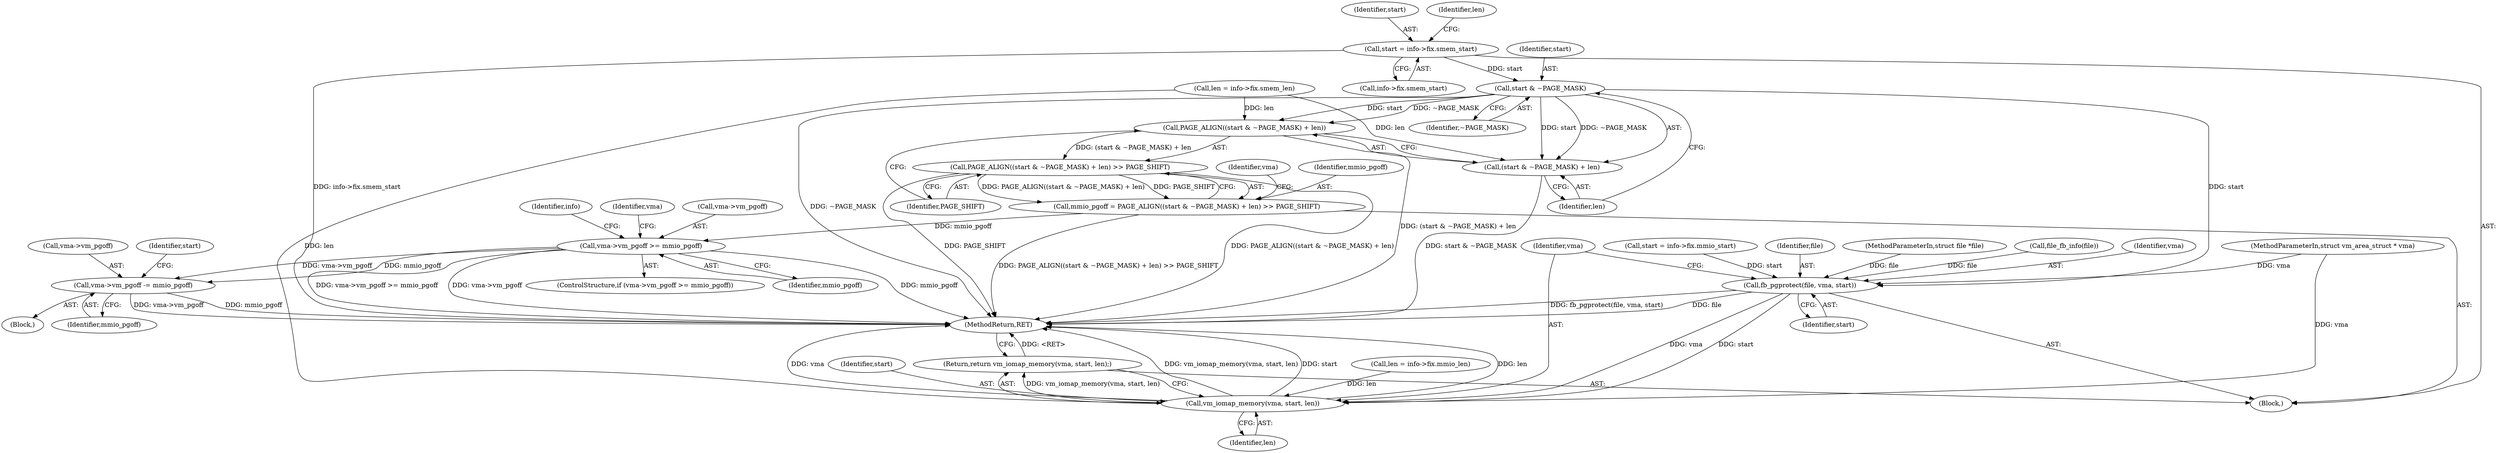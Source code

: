 digraph "0_linux_fc9bbca8f650e5f738af8806317c0a041a48ae4a@pointer" {
"1000154" [label="(Call,start = info->fix.smem_start)"];
"1000173" [label="(Call,start & ~PAGE_MASK)"];
"1000171" [label="(Call,PAGE_ALIGN((start & ~PAGE_MASK) + len))"];
"1000170" [label="(Call,PAGE_ALIGN((start & ~PAGE_MASK) + len) >> PAGE_SHIFT)"];
"1000168" [label="(Call,mmio_pgoff = PAGE_ALIGN((start & ~PAGE_MASK) + len) >> PAGE_SHIFT)"];
"1000179" [label="(Call,vma->vm_pgoff >= mmio_pgoff)"];
"1000185" [label="(Call,vma->vm_pgoff -= mmio_pgoff)"];
"1000172" [label="(Call,(start & ~PAGE_MASK) + len)"];
"1000217" [label="(Call,fb_pgprotect(file, vma, start))"];
"1000222" [label="(Call,vm_iomap_memory(vma, start, len))"];
"1000221" [label="(Return,return vm_iomap_memory(vma, start, len);)"];
"1000154" [label="(Call,start = info->fix.smem_start)"];
"1000168" [label="(Call,mmio_pgoff = PAGE_ALIGN((start & ~PAGE_MASK) + len) >> PAGE_SHIFT)"];
"1000220" [label="(Identifier,start)"];
"1000189" [label="(Identifier,mmio_pgoff)"];
"1000190" [label="(Call,start = info->fix.mmio_start)"];
"1000217" [label="(Call,fb_pgprotect(file, vma, start))"];
"1000185" [label="(Call,vma->vm_pgoff -= mmio_pgoff)"];
"1000175" [label="(Identifier,~PAGE_MASK)"];
"1000176" [label="(Identifier,len)"];
"1000155" [label="(Identifier,start)"];
"1000169" [label="(Identifier,mmio_pgoff)"];
"1000179" [label="(Call,vma->vm_pgoff >= mmio_pgoff)"];
"1000224" [label="(Identifier,start)"];
"1000226" [label="(MethodReturn,RET)"];
"1000174" [label="(Identifier,start)"];
"1000218" [label="(Identifier,file)"];
"1000171" [label="(Call,PAGE_ALIGN((start & ~PAGE_MASK) + len))"];
"1000170" [label="(Call,PAGE_ALIGN((start & ~PAGE_MASK) + len) >> PAGE_SHIFT)"];
"1000108" [label="(Call,file_fb_info(file))"];
"1000225" [label="(Identifier,len)"];
"1000162" [label="(Identifier,len)"];
"1000187" [label="(Identifier,vma)"];
"1000178" [label="(ControlStructure,if (vma->vm_pgoff >= mmio_pgoff))"];
"1000181" [label="(Identifier,vma)"];
"1000180" [label="(Call,vma->vm_pgoff)"];
"1000161" [label="(Call,len = info->fix.smem_len)"];
"1000219" [label="(Identifier,vma)"];
"1000186" [label="(Call,vma->vm_pgoff)"];
"1000177" [label="(Identifier,PAGE_SHIFT)"];
"1000104" [label="(Block,)"];
"1000173" [label="(Call,start & ~PAGE_MASK)"];
"1000222" [label="(Call,vm_iomap_memory(vma, start, len))"];
"1000207" [label="(Identifier,info)"];
"1000221" [label="(Return,return vm_iomap_memory(vma, start, len);)"];
"1000156" [label="(Call,info->fix.smem_start)"];
"1000184" [label="(Block,)"];
"1000191" [label="(Identifier,start)"];
"1000223" [label="(Identifier,vma)"];
"1000103" [label="(MethodParameterIn,struct vm_area_struct * vma)"];
"1000183" [label="(Identifier,mmio_pgoff)"];
"1000102" [label="(MethodParameterIn,struct file *file)"];
"1000197" [label="(Call,len = info->fix.mmio_len)"];
"1000172" [label="(Call,(start & ~PAGE_MASK) + len)"];
"1000154" -> "1000104"  [label="AST: "];
"1000154" -> "1000156"  [label="CFG: "];
"1000155" -> "1000154"  [label="AST: "];
"1000156" -> "1000154"  [label="AST: "];
"1000162" -> "1000154"  [label="CFG: "];
"1000154" -> "1000226"  [label="DDG: info->fix.smem_start"];
"1000154" -> "1000173"  [label="DDG: start"];
"1000173" -> "1000172"  [label="AST: "];
"1000173" -> "1000175"  [label="CFG: "];
"1000174" -> "1000173"  [label="AST: "];
"1000175" -> "1000173"  [label="AST: "];
"1000176" -> "1000173"  [label="CFG: "];
"1000173" -> "1000226"  [label="DDG: ~PAGE_MASK"];
"1000173" -> "1000171"  [label="DDG: start"];
"1000173" -> "1000171"  [label="DDG: ~PAGE_MASK"];
"1000173" -> "1000172"  [label="DDG: start"];
"1000173" -> "1000172"  [label="DDG: ~PAGE_MASK"];
"1000173" -> "1000217"  [label="DDG: start"];
"1000171" -> "1000170"  [label="AST: "];
"1000171" -> "1000172"  [label="CFG: "];
"1000172" -> "1000171"  [label="AST: "];
"1000177" -> "1000171"  [label="CFG: "];
"1000171" -> "1000226"  [label="DDG: (start & ~PAGE_MASK) + len"];
"1000171" -> "1000170"  [label="DDG: (start & ~PAGE_MASK) + len"];
"1000161" -> "1000171"  [label="DDG: len"];
"1000170" -> "1000168"  [label="AST: "];
"1000170" -> "1000177"  [label="CFG: "];
"1000177" -> "1000170"  [label="AST: "];
"1000168" -> "1000170"  [label="CFG: "];
"1000170" -> "1000226"  [label="DDG: PAGE_ALIGN((start & ~PAGE_MASK) + len)"];
"1000170" -> "1000226"  [label="DDG: PAGE_SHIFT"];
"1000170" -> "1000168"  [label="DDG: PAGE_ALIGN((start & ~PAGE_MASK) + len)"];
"1000170" -> "1000168"  [label="DDG: PAGE_SHIFT"];
"1000168" -> "1000104"  [label="AST: "];
"1000169" -> "1000168"  [label="AST: "];
"1000181" -> "1000168"  [label="CFG: "];
"1000168" -> "1000226"  [label="DDG: PAGE_ALIGN((start & ~PAGE_MASK) + len) >> PAGE_SHIFT"];
"1000168" -> "1000179"  [label="DDG: mmio_pgoff"];
"1000179" -> "1000178"  [label="AST: "];
"1000179" -> "1000183"  [label="CFG: "];
"1000180" -> "1000179"  [label="AST: "];
"1000183" -> "1000179"  [label="AST: "];
"1000187" -> "1000179"  [label="CFG: "];
"1000207" -> "1000179"  [label="CFG: "];
"1000179" -> "1000226"  [label="DDG: vma->vm_pgoff >= mmio_pgoff"];
"1000179" -> "1000226"  [label="DDG: vma->vm_pgoff"];
"1000179" -> "1000226"  [label="DDG: mmio_pgoff"];
"1000179" -> "1000185"  [label="DDG: mmio_pgoff"];
"1000179" -> "1000185"  [label="DDG: vma->vm_pgoff"];
"1000185" -> "1000184"  [label="AST: "];
"1000185" -> "1000189"  [label="CFG: "];
"1000186" -> "1000185"  [label="AST: "];
"1000189" -> "1000185"  [label="AST: "];
"1000191" -> "1000185"  [label="CFG: "];
"1000185" -> "1000226"  [label="DDG: vma->vm_pgoff"];
"1000185" -> "1000226"  [label="DDG: mmio_pgoff"];
"1000172" -> "1000176"  [label="CFG: "];
"1000176" -> "1000172"  [label="AST: "];
"1000172" -> "1000226"  [label="DDG: start & ~PAGE_MASK"];
"1000161" -> "1000172"  [label="DDG: len"];
"1000217" -> "1000104"  [label="AST: "];
"1000217" -> "1000220"  [label="CFG: "];
"1000218" -> "1000217"  [label="AST: "];
"1000219" -> "1000217"  [label="AST: "];
"1000220" -> "1000217"  [label="AST: "];
"1000223" -> "1000217"  [label="CFG: "];
"1000217" -> "1000226"  [label="DDG: fb_pgprotect(file, vma, start)"];
"1000217" -> "1000226"  [label="DDG: file"];
"1000108" -> "1000217"  [label="DDG: file"];
"1000102" -> "1000217"  [label="DDG: file"];
"1000103" -> "1000217"  [label="DDG: vma"];
"1000190" -> "1000217"  [label="DDG: start"];
"1000217" -> "1000222"  [label="DDG: vma"];
"1000217" -> "1000222"  [label="DDG: start"];
"1000222" -> "1000221"  [label="AST: "];
"1000222" -> "1000225"  [label="CFG: "];
"1000223" -> "1000222"  [label="AST: "];
"1000224" -> "1000222"  [label="AST: "];
"1000225" -> "1000222"  [label="AST: "];
"1000221" -> "1000222"  [label="CFG: "];
"1000222" -> "1000226"  [label="DDG: len"];
"1000222" -> "1000226"  [label="DDG: vma"];
"1000222" -> "1000226"  [label="DDG: vm_iomap_memory(vma, start, len)"];
"1000222" -> "1000226"  [label="DDG: start"];
"1000222" -> "1000221"  [label="DDG: vm_iomap_memory(vma, start, len)"];
"1000103" -> "1000222"  [label="DDG: vma"];
"1000197" -> "1000222"  [label="DDG: len"];
"1000161" -> "1000222"  [label="DDG: len"];
"1000221" -> "1000104"  [label="AST: "];
"1000226" -> "1000221"  [label="CFG: "];
"1000221" -> "1000226"  [label="DDG: <RET>"];
}
